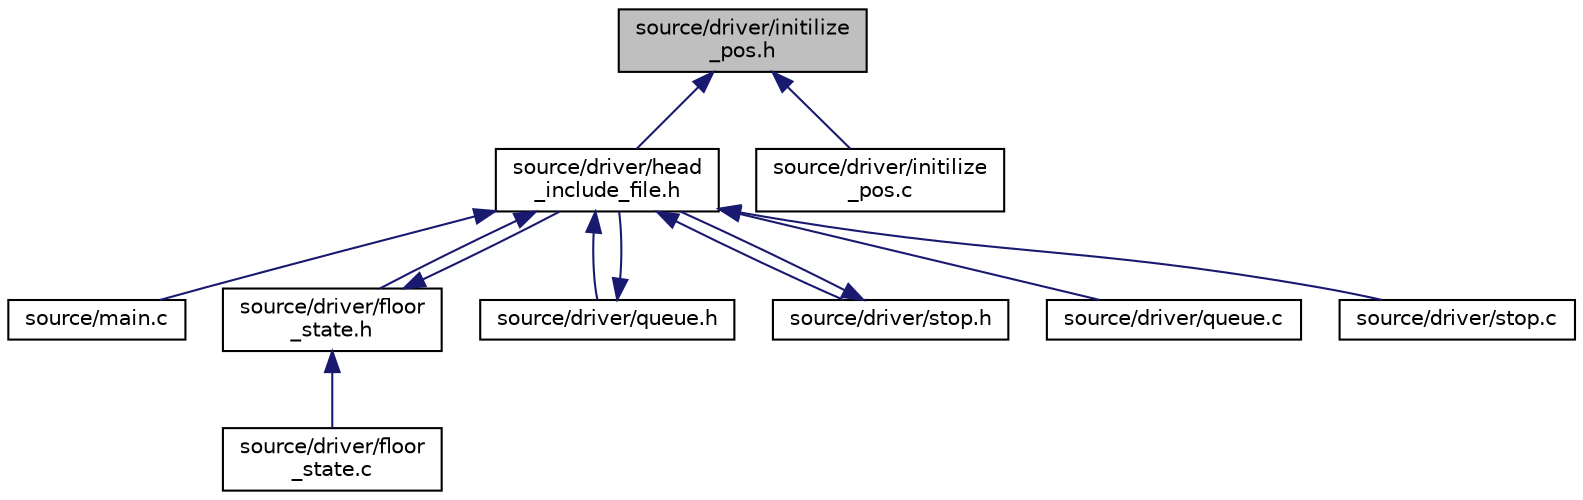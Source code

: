 digraph "source/driver/initilize_pos.h"
{
 // LATEX_PDF_SIZE
  edge [fontname="Helvetica",fontsize="10",labelfontname="Helvetica",labelfontsize="10"];
  node [fontname="Helvetica",fontsize="10",shape=record];
  Node1 [label="source/driver/initilize\l_pos.h",height=0.2,width=0.4,color="black", fillcolor="grey75", style="filled", fontcolor="black",tooltip="The programs that take care of the initialzation of the elevator."];
  Node1 -> Node2 [dir="back",color="midnightblue",fontsize="10",style="solid",fontname="Helvetica"];
  Node2 [label="source/driver/head\l_include_file.h",height=0.2,width=0.4,color="black", fillcolor="white", style="filled",URL="$head__include__file_8h.html",tooltip="This file is meant to collect all the files into a big include file.   Here we have all the libraries..."];
  Node2 -> Node3 [dir="back",color="midnightblue",fontsize="10",style="solid",fontname="Helvetica"];
  Node3 [label="source/main.c",height=0.2,width=0.4,color="black", fillcolor="white", style="filled",URL="$main_8c.html",tooltip="This is our main program, also known as main.c."];
  Node2 -> Node4 [dir="back",color="midnightblue",fontsize="10",style="solid",fontname="Helvetica"];
  Node4 [label="source/driver/floor\l_state.h",height=0.2,width=0.4,color="black", fillcolor="white", style="filled",URL="$floor__state_8h.html",tooltip="the file that handles the state of the floors and the elevator direction."];
  Node4 -> Node2 [dir="back",color="midnightblue",fontsize="10",style="solid",fontname="Helvetica"];
  Node4 -> Node5 [dir="back",color="midnightblue",fontsize="10",style="solid",fontname="Helvetica"];
  Node5 [label="source/driver/floor\l_state.c",height=0.2,width=0.4,color="black", fillcolor="white", style="filled",URL="$floor__state_8c_source.html",tooltip=" "];
  Node2 -> Node6 [dir="back",color="midnightblue",fontsize="10",style="solid",fontname="Helvetica"];
  Node6 [label="source/driver/queue.h",height=0.2,width=0.4,color="black", fillcolor="white", style="filled",URL="$queue_8h.html",tooltip="This file handles the queue system of the elevator. How to add an element to the queue,..."];
  Node6 -> Node2 [dir="back",color="midnightblue",fontsize="10",style="solid",fontname="Helvetica"];
  Node2 -> Node7 [dir="back",color="midnightblue",fontsize="10",style="solid",fontname="Helvetica"];
  Node7 [label="source/driver/stop.h",height=0.2,width=0.4,color="black", fillcolor="white", style="filled",URL="$stop_8h.html",tooltip="The file that handles both how the elevator stops at a floor and how the elevator stops if the stop b..."];
  Node7 -> Node2 [dir="back",color="midnightblue",fontsize="10",style="solid",fontname="Helvetica"];
  Node2 -> Node8 [dir="back",color="midnightblue",fontsize="10",style="solid",fontname="Helvetica"];
  Node8 [label="source/driver/queue.c",height=0.2,width=0.4,color="black", fillcolor="white", style="filled",URL="$queue_8c_source.html",tooltip=" "];
  Node2 -> Node9 [dir="back",color="midnightblue",fontsize="10",style="solid",fontname="Helvetica"];
  Node9 [label="source/driver/stop.c",height=0.2,width=0.4,color="black", fillcolor="white", style="filled",URL="$stop_8c_source.html",tooltip=" "];
  Node1 -> Node10 [dir="back",color="midnightblue",fontsize="10",style="solid",fontname="Helvetica"];
  Node10 [label="source/driver/initilize\l_pos.c",height=0.2,width=0.4,color="black", fillcolor="white", style="filled",URL="$initilize__pos_8c_source.html",tooltip=" "];
}
